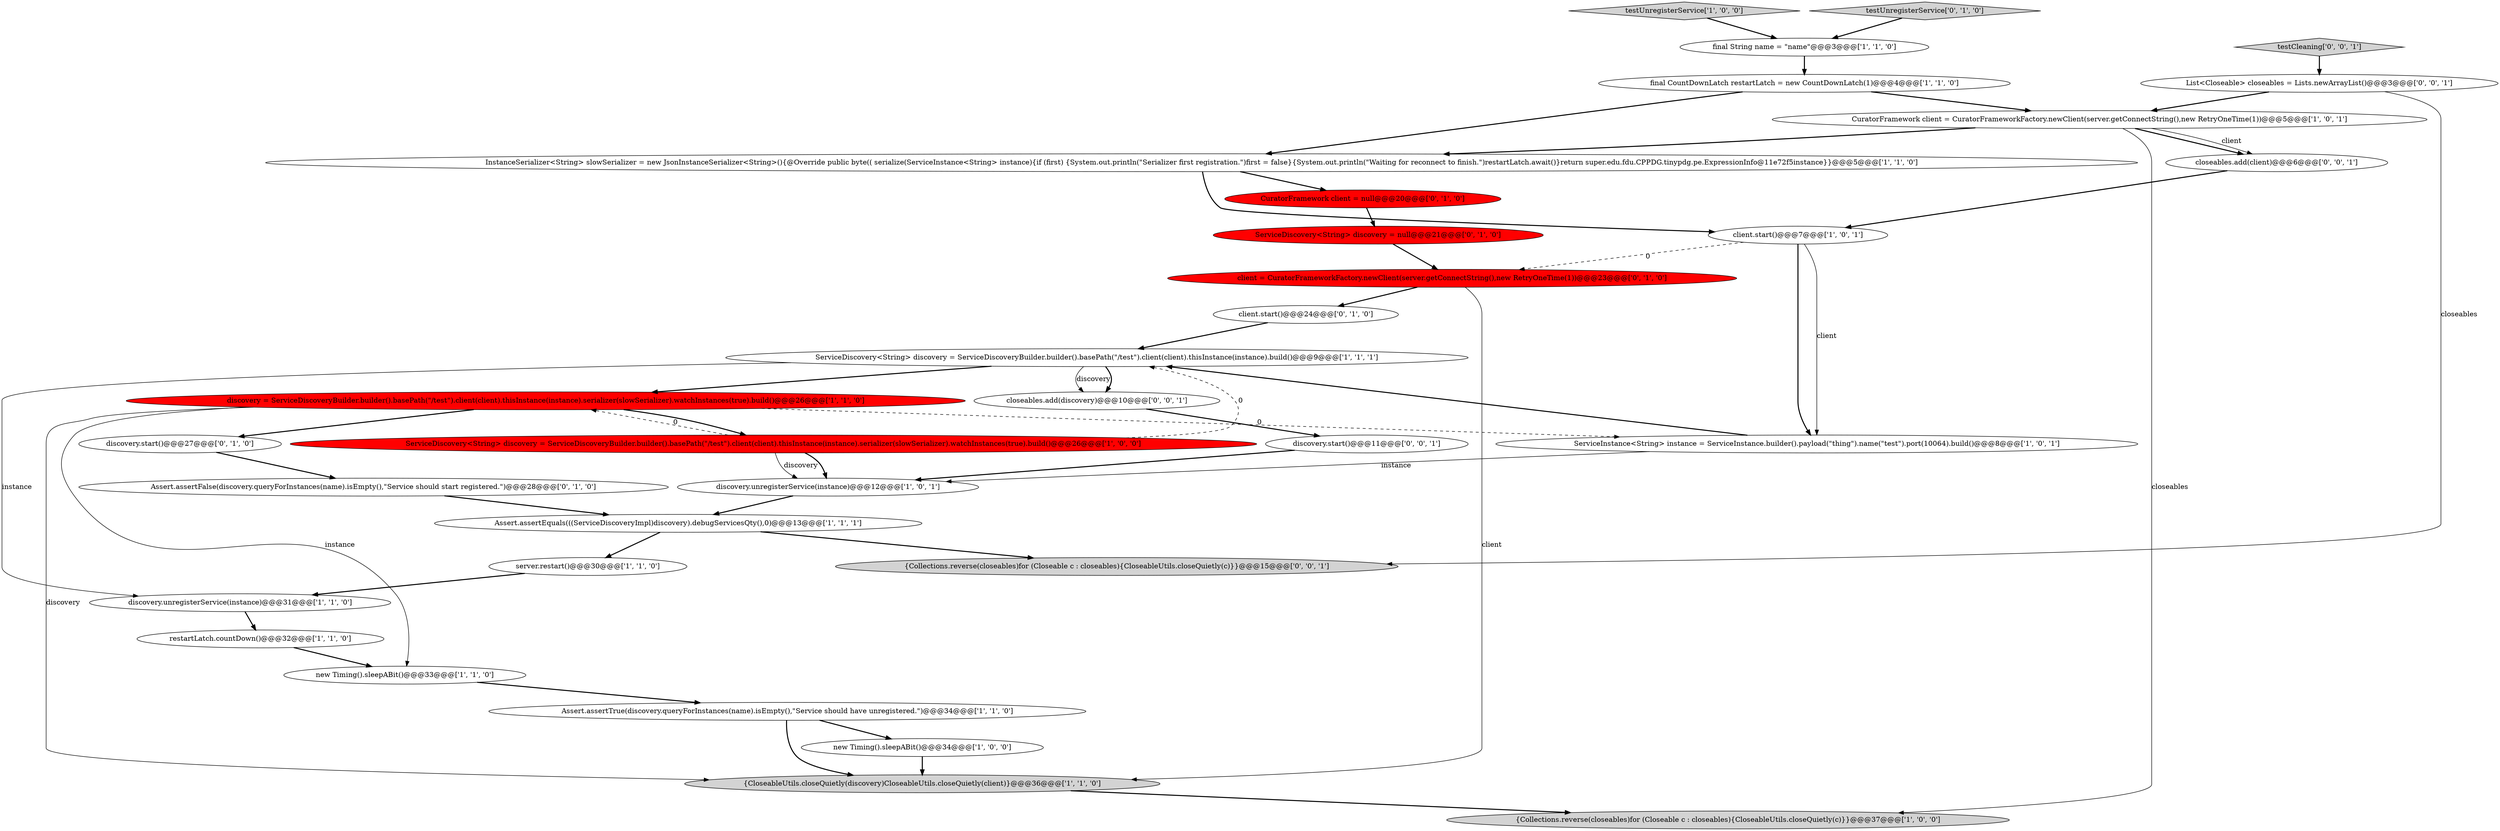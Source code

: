 digraph {
24 [style = filled, label = "ServiceDiscovery<String> discovery = null@@@21@@@['0', '1', '0']", fillcolor = red, shape = ellipse image = "AAA1AAABBB2BBB"];
4 [style = filled, label = "discovery.unregisterService(instance)@@@31@@@['1', '1', '0']", fillcolor = white, shape = ellipse image = "AAA0AAABBB1BBB"];
3 [style = filled, label = "final String name = \"name\"@@@3@@@['1', '1', '0']", fillcolor = white, shape = ellipse image = "AAA0AAABBB1BBB"];
26 [style = filled, label = "Assert.assertFalse(discovery.queryForInstances(name).isEmpty(),\"Service should start registered.\")@@@28@@@['0', '1', '0']", fillcolor = white, shape = ellipse image = "AAA0AAABBB2BBB"];
11 [style = filled, label = "new Timing().sleepABit()@@@34@@@['1', '0', '0']", fillcolor = white, shape = ellipse image = "AAA0AAABBB1BBB"];
15 [style = filled, label = "ServiceInstance<String> instance = ServiceInstance.builder().payload(\"thing\").name(\"test\").port(10064).build()@@@8@@@['1', '0', '1']", fillcolor = white, shape = ellipse image = "AAA0AAABBB1BBB"];
7 [style = filled, label = "client.start()@@@7@@@['1', '0', '1']", fillcolor = white, shape = ellipse image = "AAA0AAABBB1BBB"];
19 [style = filled, label = "{Collections.reverse(closeables)for (Closeable c : closeables){CloseableUtils.closeQuietly(c)}}@@@37@@@['1', '0', '0']", fillcolor = lightgray, shape = ellipse image = "AAA0AAABBB1BBB"];
29 [style = filled, label = "testCleaning['0', '0', '1']", fillcolor = lightgray, shape = diamond image = "AAA0AAABBB3BBB"];
27 [style = filled, label = "discovery.start()@@@11@@@['0', '0', '1']", fillcolor = white, shape = ellipse image = "AAA0AAABBB3BBB"];
0 [style = filled, label = "server.restart()@@@30@@@['1', '1', '0']", fillcolor = white, shape = ellipse image = "AAA0AAABBB1BBB"];
28 [style = filled, label = "closeables.add(discovery)@@@10@@@['0', '0', '1']", fillcolor = white, shape = ellipse image = "AAA0AAABBB3BBB"];
2 [style = filled, label = "InstanceSerializer<String> slowSerializer = new JsonInstanceSerializer<String>(){@Override public byte(( serialize(ServiceInstance<String> instance){if (first) {System.out.println(\"Serializer first registration.\")first = false}{System.out.println(\"Waiting for reconnect to finish.\")restartLatch.await()}return super.edu.fdu.CPPDG.tinypdg.pe.ExpressionInfo@11e72f5instance}}@@@5@@@['1', '1', '0']", fillcolor = white, shape = ellipse image = "AAA0AAABBB1BBB"];
16 [style = filled, label = "Assert.assertTrue(discovery.queryForInstances(name).isEmpty(),\"Service should have unregistered.\")@@@34@@@['1', '1', '0']", fillcolor = white, shape = ellipse image = "AAA0AAABBB1BBB"];
14 [style = filled, label = "final CountDownLatch restartLatch = new CountDownLatch(1)@@@4@@@['1', '1', '0']", fillcolor = white, shape = ellipse image = "AAA0AAABBB1BBB"];
13 [style = filled, label = "ServiceDiscovery<String> discovery = ServiceDiscoveryBuilder.builder().basePath(\"/test\").client(client).thisInstance(instance).build()@@@9@@@['1', '1', '1']", fillcolor = white, shape = ellipse image = "AAA0AAABBB1BBB"];
1 [style = filled, label = "testUnregisterService['1', '0', '0']", fillcolor = lightgray, shape = diamond image = "AAA0AAABBB1BBB"];
9 [style = filled, label = "Assert.assertEquals(((ServiceDiscoveryImpl)discovery).debugServicesQty(),0)@@@13@@@['1', '1', '1']", fillcolor = white, shape = ellipse image = "AAA0AAABBB1BBB"];
20 [style = filled, label = "client.start()@@@24@@@['0', '1', '0']", fillcolor = white, shape = ellipse image = "AAA0AAABBB2BBB"];
30 [style = filled, label = "List<Closeable> closeables = Lists.newArrayList()@@@3@@@['0', '0', '1']", fillcolor = white, shape = ellipse image = "AAA0AAABBB3BBB"];
10 [style = filled, label = "restartLatch.countDown()@@@32@@@['1', '1', '0']", fillcolor = white, shape = ellipse image = "AAA0AAABBB1BBB"];
18 [style = filled, label = "ServiceDiscovery<String> discovery = ServiceDiscoveryBuilder.builder().basePath(\"/test\").client(client).thisInstance(instance).serializer(slowSerializer).watchInstances(true).build()@@@26@@@['1', '0', '0']", fillcolor = red, shape = ellipse image = "AAA1AAABBB1BBB"];
5 [style = filled, label = "new Timing().sleepABit()@@@33@@@['1', '1', '0']", fillcolor = white, shape = ellipse image = "AAA0AAABBB1BBB"];
25 [style = filled, label = "discovery.start()@@@27@@@['0', '1', '0']", fillcolor = white, shape = ellipse image = "AAA0AAABBB2BBB"];
32 [style = filled, label = "{Collections.reverse(closeables)for (Closeable c : closeables){CloseableUtils.closeQuietly(c)}}@@@15@@@['0', '0', '1']", fillcolor = lightgray, shape = ellipse image = "AAA0AAABBB3BBB"];
21 [style = filled, label = "CuratorFramework client = null@@@20@@@['0', '1', '0']", fillcolor = red, shape = ellipse image = "AAA1AAABBB2BBB"];
23 [style = filled, label = "testUnregisterService['0', '1', '0']", fillcolor = lightgray, shape = diamond image = "AAA0AAABBB2BBB"];
22 [style = filled, label = "client = CuratorFrameworkFactory.newClient(server.getConnectString(),new RetryOneTime(1))@@@23@@@['0', '1', '0']", fillcolor = red, shape = ellipse image = "AAA1AAABBB2BBB"];
8 [style = filled, label = "discovery = ServiceDiscoveryBuilder.builder().basePath(\"/test\").client(client).thisInstance(instance).serializer(slowSerializer).watchInstances(true).build()@@@26@@@['1', '1', '0']", fillcolor = red, shape = ellipse image = "AAA1AAABBB1BBB"];
31 [style = filled, label = "closeables.add(client)@@@6@@@['0', '0', '1']", fillcolor = white, shape = ellipse image = "AAA0AAABBB3BBB"];
6 [style = filled, label = "CuratorFramework client = CuratorFrameworkFactory.newClient(server.getConnectString(),new RetryOneTime(1))@@@5@@@['1', '0', '1']", fillcolor = white, shape = ellipse image = "AAA0AAABBB1BBB"];
17 [style = filled, label = "{CloseableUtils.closeQuietly(discovery)CloseableUtils.closeQuietly(client)}@@@36@@@['1', '1', '0']", fillcolor = lightgray, shape = ellipse image = "AAA0AAABBB1BBB"];
12 [style = filled, label = "discovery.unregisterService(instance)@@@12@@@['1', '0', '1']", fillcolor = white, shape = ellipse image = "AAA0AAABBB1BBB"];
8->5 [style = solid, label="instance"];
4->10 [style = bold, label=""];
22->17 [style = solid, label="client"];
15->13 [style = bold, label=""];
13->4 [style = solid, label="instance"];
20->13 [style = bold, label=""];
16->11 [style = bold, label=""];
9->0 [style = bold, label=""];
27->12 [style = bold, label=""];
18->8 [style = dashed, label="0"];
29->30 [style = bold, label=""];
8->18 [style = bold, label=""];
8->15 [style = dashed, label="0"];
3->14 [style = bold, label=""];
9->32 [style = bold, label=""];
18->12 [style = solid, label="discovery"];
1->3 [style = bold, label=""];
18->12 [style = bold, label=""];
26->9 [style = bold, label=""];
23->3 [style = bold, label=""];
21->24 [style = bold, label=""];
16->17 [style = bold, label=""];
30->6 [style = bold, label=""];
12->9 [style = bold, label=""];
24->22 [style = bold, label=""];
18->13 [style = dashed, label="0"];
7->15 [style = solid, label="client"];
17->19 [style = bold, label=""];
31->7 [style = bold, label=""];
6->2 [style = bold, label=""];
5->16 [style = bold, label=""];
6->31 [style = bold, label=""];
10->5 [style = bold, label=""];
22->20 [style = bold, label=""];
0->4 [style = bold, label=""];
2->21 [style = bold, label=""];
25->26 [style = bold, label=""];
6->19 [style = solid, label="closeables"];
13->28 [style = solid, label="discovery"];
7->15 [style = bold, label=""];
11->17 [style = bold, label=""];
30->32 [style = solid, label="closeables"];
6->31 [style = solid, label="client"];
14->2 [style = bold, label=""];
8->17 [style = solid, label="discovery"];
28->27 [style = bold, label=""];
2->7 [style = bold, label=""];
13->8 [style = bold, label=""];
8->25 [style = bold, label=""];
7->22 [style = dashed, label="0"];
14->6 [style = bold, label=""];
13->28 [style = bold, label=""];
15->12 [style = solid, label="instance"];
}
